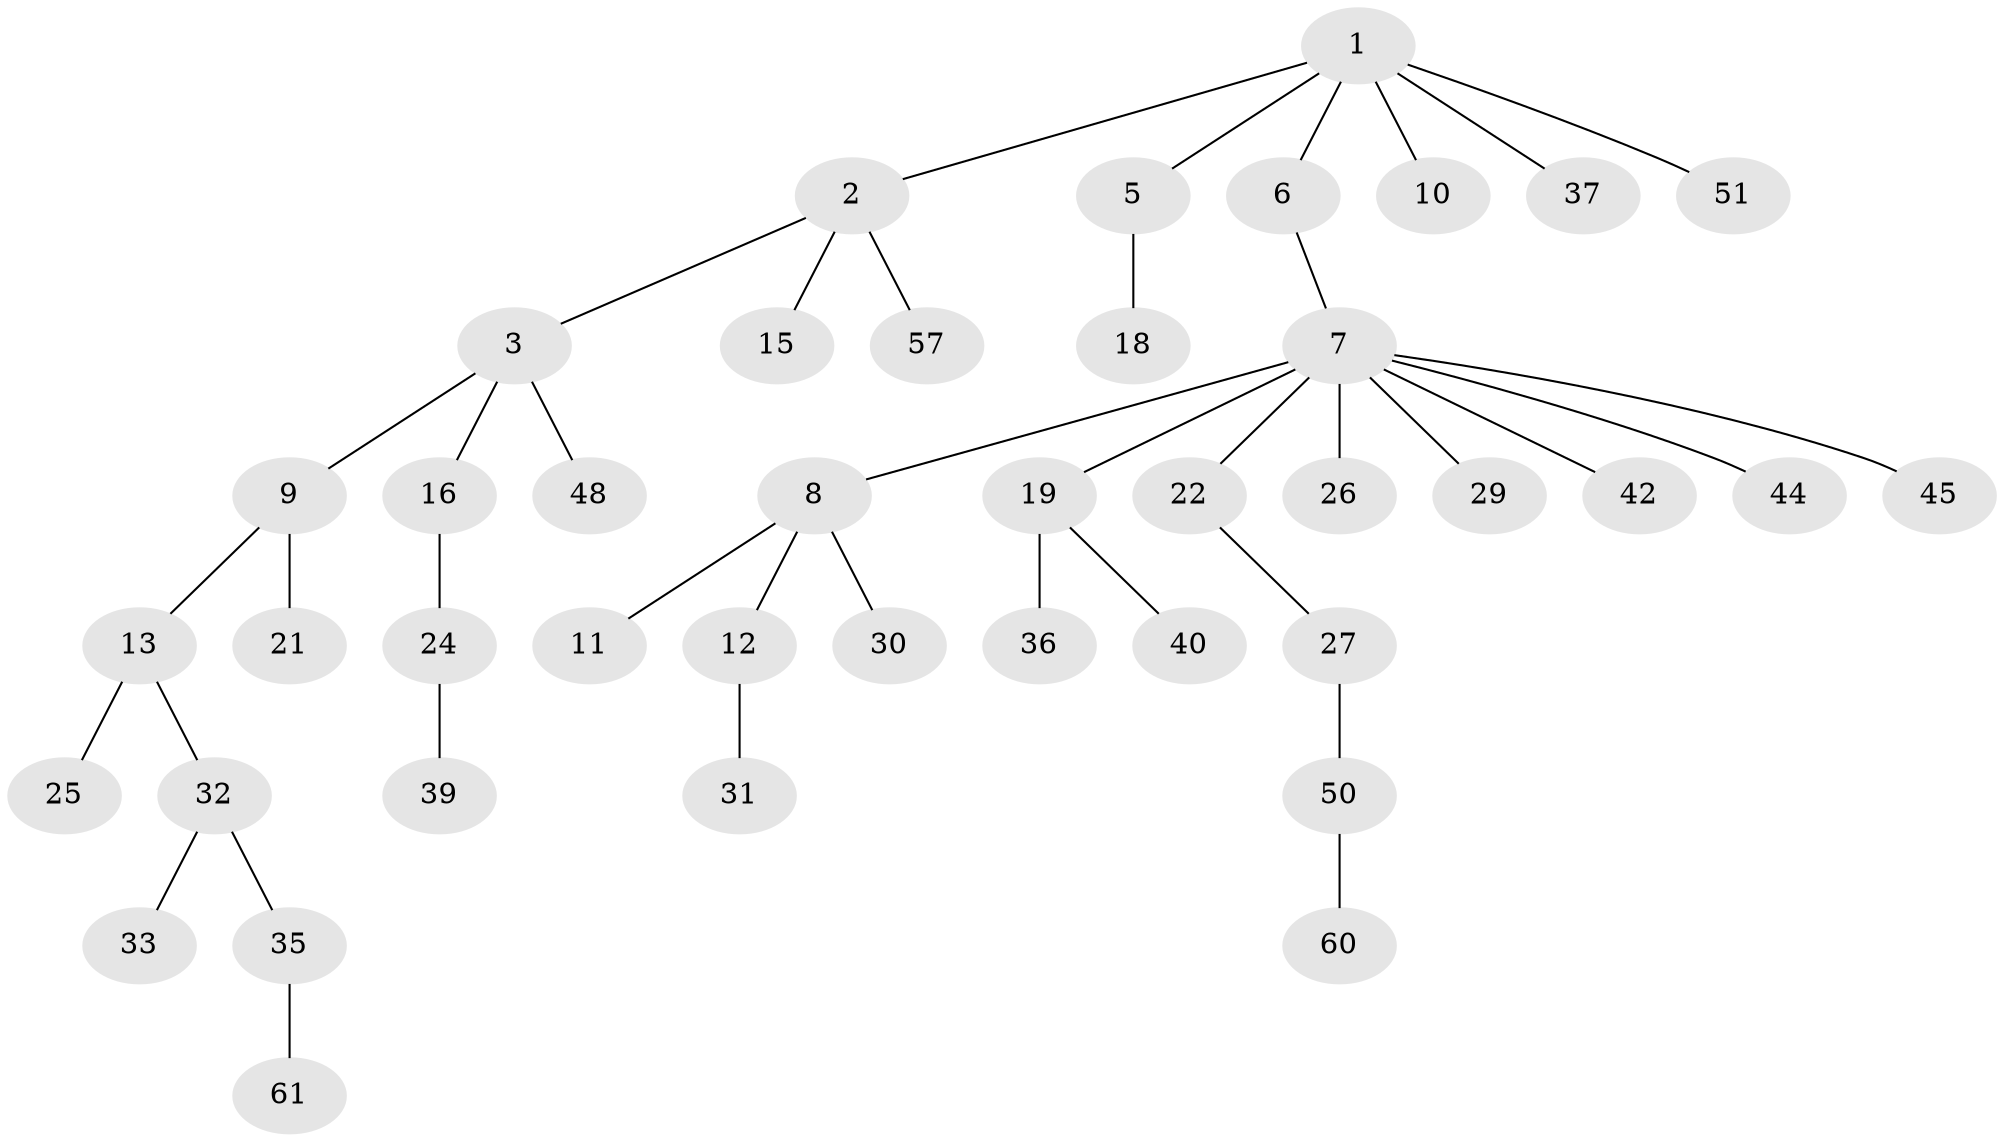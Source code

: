 // original degree distribution, {5: 0.047619047619047616, 2: 0.20634920634920634, 4: 0.09523809523809523, 3: 0.09523809523809523, 7: 0.015873015873015872, 1: 0.5396825396825397}
// Generated by graph-tools (version 1.1) at 2025/42/03/06/25 10:42:04]
// undirected, 41 vertices, 40 edges
graph export_dot {
graph [start="1"]
  node [color=gray90,style=filled];
  1 [super="+34"];
  2 [super="+20"];
  3 [super="+4"];
  5 [super="+41"];
  6;
  7 [super="+17"];
  8 [super="+53"];
  9 [super="+14"];
  10 [super="+46"];
  11;
  12 [super="+23"];
  13 [super="+59"];
  15;
  16;
  18 [super="+54"];
  19 [super="+47"];
  21;
  22 [super="+49"];
  24 [super="+28"];
  25 [super="+63"];
  26 [super="+38"];
  27;
  29 [super="+58"];
  30;
  31;
  32 [super="+62"];
  33;
  35 [super="+55"];
  36;
  37;
  39;
  40 [super="+52"];
  42 [super="+43"];
  44;
  45;
  48;
  50 [super="+56"];
  51;
  57;
  60;
  61;
  1 -- 2;
  1 -- 5;
  1 -- 6;
  1 -- 10;
  1 -- 51;
  1 -- 37;
  2 -- 3;
  2 -- 15;
  2 -- 57;
  3 -- 16;
  3 -- 9;
  3 -- 48;
  5 -- 18;
  6 -- 7;
  7 -- 8;
  7 -- 19;
  7 -- 22;
  7 -- 26;
  7 -- 29;
  7 -- 42;
  7 -- 44;
  7 -- 45;
  8 -- 11;
  8 -- 12;
  8 -- 30;
  9 -- 13;
  9 -- 21;
  12 -- 31;
  13 -- 25;
  13 -- 32;
  16 -- 24;
  19 -- 36;
  19 -- 40;
  22 -- 27;
  24 -- 39;
  27 -- 50;
  32 -- 33;
  32 -- 35;
  35 -- 61;
  50 -- 60;
}
